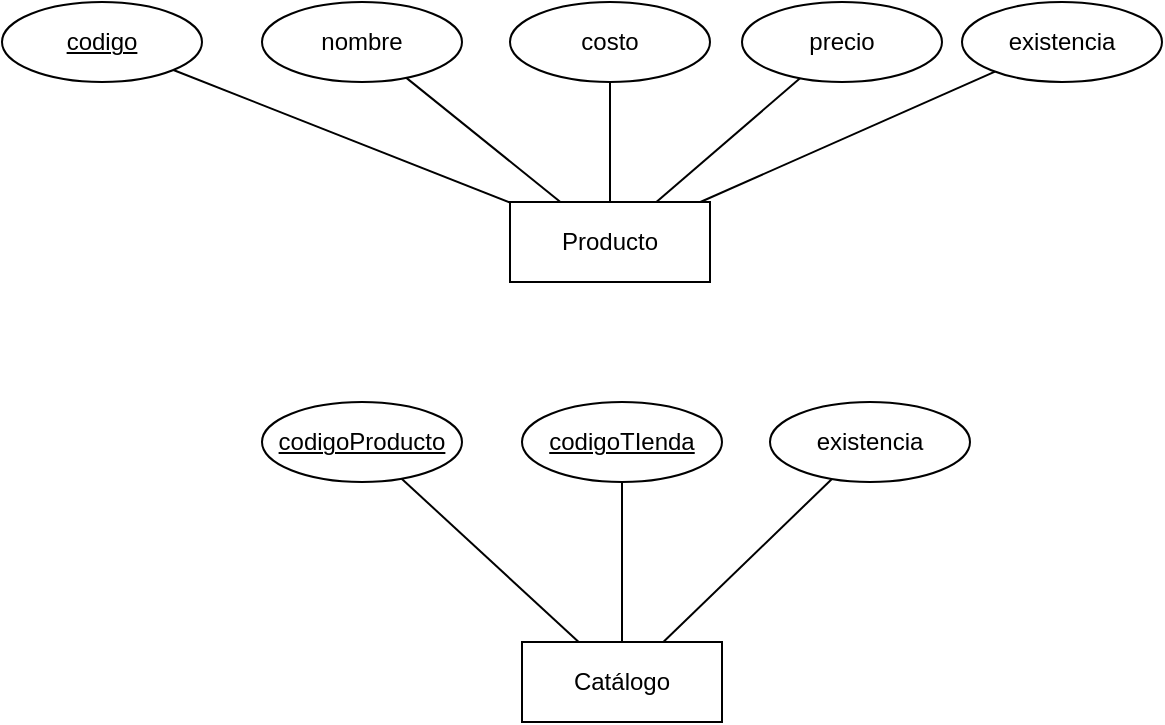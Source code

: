 <mxfile version="20.7.3" type="device"><diagram id="3eYuBypxdvgyZJJC6p8f" name="Página-1"><mxGraphModel dx="1600" dy="842" grid="1" gridSize="10" guides="1" tooltips="1" connect="1" arrows="1" fold="1" page="1" pageScale="1" pageWidth="827" pageHeight="1169" math="0" shadow="0"><root><mxCell id="0"/><mxCell id="1" parent="0"/><mxCell id="RA2Oe6FBe61zTotncYPA-1" value="Producto" style="whiteSpace=wrap;html=1;align=center;" vertex="1" parent="1"><mxGeometry x="164" y="370" width="100" height="40" as="geometry"/></mxCell><mxCell id="RA2Oe6FBe61zTotncYPA-7" style="rounded=0;orthogonalLoop=1;jettySize=auto;html=1;endArrow=none;endFill=0;" edge="1" parent="1" source="RA2Oe6FBe61zTotncYPA-2" target="RA2Oe6FBe61zTotncYPA-1"><mxGeometry relative="1" as="geometry"/></mxCell><mxCell id="RA2Oe6FBe61zTotncYPA-2" value="codigo" style="ellipse;whiteSpace=wrap;html=1;align=center;fontStyle=4;" vertex="1" parent="1"><mxGeometry x="-90" y="270" width="100" height="40" as="geometry"/></mxCell><mxCell id="RA2Oe6FBe61zTotncYPA-8" style="rounded=0;orthogonalLoop=1;jettySize=auto;html=1;endArrow=none;endFill=0;" edge="1" parent="1" source="RA2Oe6FBe61zTotncYPA-3" target="RA2Oe6FBe61zTotncYPA-1"><mxGeometry relative="1" as="geometry"/></mxCell><mxCell id="RA2Oe6FBe61zTotncYPA-3" value="nombre" style="ellipse;whiteSpace=wrap;html=1;align=center;" vertex="1" parent="1"><mxGeometry x="40" y="270" width="100" height="40" as="geometry"/></mxCell><mxCell id="RA2Oe6FBe61zTotncYPA-9" style="rounded=0;orthogonalLoop=1;jettySize=auto;html=1;endArrow=none;endFill=0;" edge="1" parent="1" source="RA2Oe6FBe61zTotncYPA-4" target="RA2Oe6FBe61zTotncYPA-1"><mxGeometry relative="1" as="geometry"/></mxCell><mxCell id="RA2Oe6FBe61zTotncYPA-4" value="costo" style="ellipse;whiteSpace=wrap;html=1;align=center;" vertex="1" parent="1"><mxGeometry x="164" y="270" width="100" height="40" as="geometry"/></mxCell><mxCell id="RA2Oe6FBe61zTotncYPA-10" style="rounded=0;orthogonalLoop=1;jettySize=auto;html=1;endArrow=none;endFill=0;" edge="1" parent="1" source="RA2Oe6FBe61zTotncYPA-5" target="RA2Oe6FBe61zTotncYPA-1"><mxGeometry relative="1" as="geometry"><mxPoint x="190" y="370" as="targetPoint"/></mxGeometry></mxCell><mxCell id="RA2Oe6FBe61zTotncYPA-5" value="precio" style="ellipse;whiteSpace=wrap;html=1;align=center;" vertex="1" parent="1"><mxGeometry x="280" y="270" width="100" height="40" as="geometry"/></mxCell><mxCell id="RA2Oe6FBe61zTotncYPA-11" style="rounded=0;orthogonalLoop=1;jettySize=auto;html=1;endArrow=none;endFill=0;" edge="1" parent="1" source="RA2Oe6FBe61zTotncYPA-6" target="RA2Oe6FBe61zTotncYPA-1"><mxGeometry relative="1" as="geometry"/></mxCell><mxCell id="RA2Oe6FBe61zTotncYPA-6" value="existencia" style="ellipse;whiteSpace=wrap;html=1;align=center;" vertex="1" parent="1"><mxGeometry x="390" y="270" width="100" height="40" as="geometry"/></mxCell><mxCell id="RA2Oe6FBe61zTotncYPA-12" value="Catálogo" style="whiteSpace=wrap;html=1;align=center;" vertex="1" parent="1"><mxGeometry x="170" y="590" width="100" height="40" as="geometry"/></mxCell><mxCell id="RA2Oe6FBe61zTotncYPA-13" style="rounded=0;orthogonalLoop=1;jettySize=auto;html=1;endArrow=none;endFill=0;" edge="1" parent="1" source="RA2Oe6FBe61zTotncYPA-14" target="RA2Oe6FBe61zTotncYPA-12"><mxGeometry relative="1" as="geometry"/></mxCell><mxCell id="RA2Oe6FBe61zTotncYPA-14" value="codigoProducto" style="ellipse;whiteSpace=wrap;html=1;align=center;fontStyle=4;" vertex="1" parent="1"><mxGeometry x="40" y="470" width="100" height="40" as="geometry"/></mxCell><mxCell id="RA2Oe6FBe61zTotncYPA-15" style="rounded=0;orthogonalLoop=1;jettySize=auto;html=1;endArrow=none;endFill=0;" edge="1" parent="1" source="RA2Oe6FBe61zTotncYPA-16" target="RA2Oe6FBe61zTotncYPA-12"><mxGeometry relative="1" as="geometry"/></mxCell><mxCell id="RA2Oe6FBe61zTotncYPA-16" value="codigoTIenda" style="ellipse;whiteSpace=wrap;html=1;align=center;fontStyle=4" vertex="1" parent="1"><mxGeometry x="170" y="470" width="100" height="40" as="geometry"/></mxCell><mxCell id="RA2Oe6FBe61zTotncYPA-21" style="rounded=0;orthogonalLoop=1;jettySize=auto;html=1;endArrow=none;endFill=0;" edge="1" parent="1" source="RA2Oe6FBe61zTotncYPA-22" target="RA2Oe6FBe61zTotncYPA-12"><mxGeometry relative="1" as="geometry"/></mxCell><mxCell id="RA2Oe6FBe61zTotncYPA-22" value="existencia" style="ellipse;whiteSpace=wrap;html=1;align=center;" vertex="1" parent="1"><mxGeometry x="294" y="470" width="100" height="40" as="geometry"/></mxCell></root></mxGraphModel></diagram></mxfile>